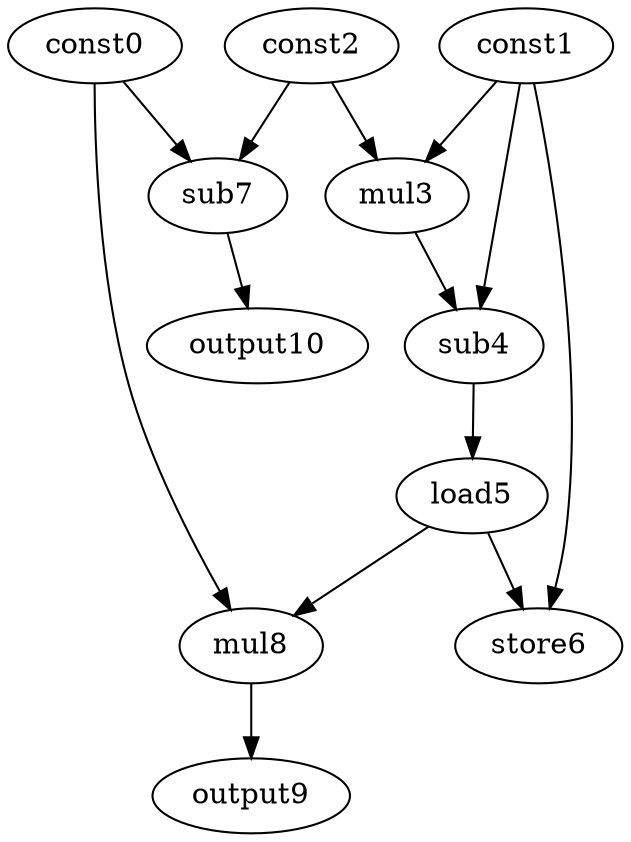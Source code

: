digraph G { 
const0[opcode=const]; 
const1[opcode=const]; 
const2[opcode=const]; 
mul3[opcode=mul]; 
sub4[opcode=sub]; 
load5[opcode=load]; 
store6[opcode=store]; 
sub7[opcode=sub]; 
mul8[opcode=mul]; 
output9[opcode=output]; 
output10[opcode=output]; 
const1->mul3[operand=0];
const2->mul3[operand=1];
const0->sub7[operand=0];
const2->sub7[operand=1];
const1->sub4[operand=0];
mul3->sub4[operand=1];
sub7->output10[operand=0];
sub4->load5[operand=0];
const1->store6[operand=0];
load5->store6[operand=1];
const0->mul8[operand=0];
load5->mul8[operand=1];
mul8->output9[operand=0];
}
